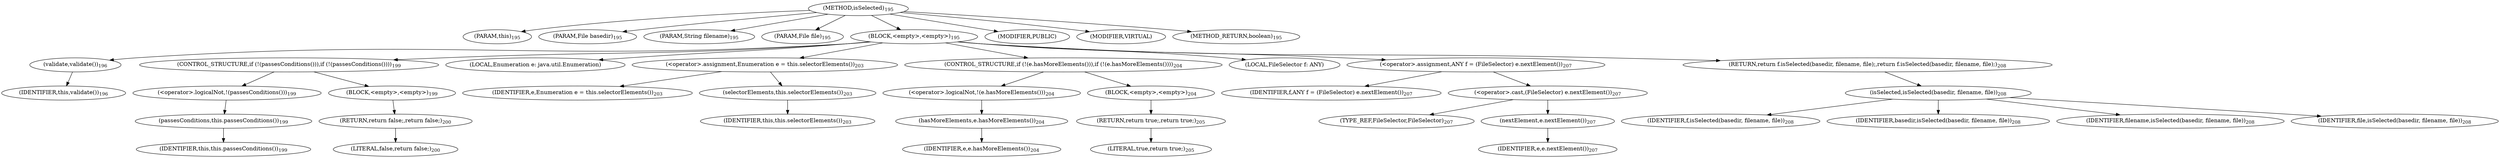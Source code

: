 digraph "isSelected" {  
"293" [label = <(METHOD,isSelected)<SUB>195</SUB>> ]
"36" [label = <(PARAM,this)<SUB>195</SUB>> ]
"294" [label = <(PARAM,File basedir)<SUB>195</SUB>> ]
"295" [label = <(PARAM,String filename)<SUB>195</SUB>> ]
"296" [label = <(PARAM,File file)<SUB>195</SUB>> ]
"297" [label = <(BLOCK,&lt;empty&gt;,&lt;empty&gt;)<SUB>195</SUB>> ]
"298" [label = <(validate,validate())<SUB>196</SUB>> ]
"35" [label = <(IDENTIFIER,this,validate())<SUB>196</SUB>> ]
"299" [label = <(CONTROL_STRUCTURE,if (!(passesConditions())),if (!(passesConditions())))<SUB>199</SUB>> ]
"300" [label = <(&lt;operator&gt;.logicalNot,!(passesConditions()))<SUB>199</SUB>> ]
"301" [label = <(passesConditions,this.passesConditions())<SUB>199</SUB>> ]
"37" [label = <(IDENTIFIER,this,this.passesConditions())<SUB>199</SUB>> ]
"302" [label = <(BLOCK,&lt;empty&gt;,&lt;empty&gt;)<SUB>199</SUB>> ]
"303" [label = <(RETURN,return false;,return false;)<SUB>200</SUB>> ]
"304" [label = <(LITERAL,false,return false;)<SUB>200</SUB>> ]
"305" [label = <(LOCAL,Enumeration e: java.util.Enumeration)> ]
"306" [label = <(&lt;operator&gt;.assignment,Enumeration e = this.selectorElements())<SUB>203</SUB>> ]
"307" [label = <(IDENTIFIER,e,Enumeration e = this.selectorElements())<SUB>203</SUB>> ]
"308" [label = <(selectorElements,this.selectorElements())<SUB>203</SUB>> ]
"38" [label = <(IDENTIFIER,this,this.selectorElements())<SUB>203</SUB>> ]
"309" [label = <(CONTROL_STRUCTURE,if (!(e.hasMoreElements())),if (!(e.hasMoreElements())))<SUB>204</SUB>> ]
"310" [label = <(&lt;operator&gt;.logicalNot,!(e.hasMoreElements()))<SUB>204</SUB>> ]
"311" [label = <(hasMoreElements,e.hasMoreElements())<SUB>204</SUB>> ]
"312" [label = <(IDENTIFIER,e,e.hasMoreElements())<SUB>204</SUB>> ]
"313" [label = <(BLOCK,&lt;empty&gt;,&lt;empty&gt;)<SUB>204</SUB>> ]
"314" [label = <(RETURN,return true;,return true;)<SUB>205</SUB>> ]
"315" [label = <(LITERAL,true,return true;)<SUB>205</SUB>> ]
"316" [label = <(LOCAL,FileSelector f: ANY)> ]
"317" [label = <(&lt;operator&gt;.assignment,ANY f = (FileSelector) e.nextElement())<SUB>207</SUB>> ]
"318" [label = <(IDENTIFIER,f,ANY f = (FileSelector) e.nextElement())<SUB>207</SUB>> ]
"319" [label = <(&lt;operator&gt;.cast,(FileSelector) e.nextElement())<SUB>207</SUB>> ]
"320" [label = <(TYPE_REF,FileSelector,FileSelector)<SUB>207</SUB>> ]
"321" [label = <(nextElement,e.nextElement())<SUB>207</SUB>> ]
"322" [label = <(IDENTIFIER,e,e.nextElement())<SUB>207</SUB>> ]
"323" [label = <(RETURN,return f.isSelected(basedir, filename, file);,return f.isSelected(basedir, filename, file);)<SUB>208</SUB>> ]
"324" [label = <(isSelected,isSelected(basedir, filename, file))<SUB>208</SUB>> ]
"325" [label = <(IDENTIFIER,f,isSelected(basedir, filename, file))<SUB>208</SUB>> ]
"326" [label = <(IDENTIFIER,basedir,isSelected(basedir, filename, file))<SUB>208</SUB>> ]
"327" [label = <(IDENTIFIER,filename,isSelected(basedir, filename, file))<SUB>208</SUB>> ]
"328" [label = <(IDENTIFIER,file,isSelected(basedir, filename, file))<SUB>208</SUB>> ]
"329" [label = <(MODIFIER,PUBLIC)> ]
"330" [label = <(MODIFIER,VIRTUAL)> ]
"331" [label = <(METHOD_RETURN,boolean)<SUB>195</SUB>> ]
  "293" -> "36" 
  "293" -> "294" 
  "293" -> "295" 
  "293" -> "296" 
  "293" -> "297" 
  "293" -> "329" 
  "293" -> "330" 
  "293" -> "331" 
  "297" -> "298" 
  "297" -> "299" 
  "297" -> "305" 
  "297" -> "306" 
  "297" -> "309" 
  "297" -> "316" 
  "297" -> "317" 
  "297" -> "323" 
  "298" -> "35" 
  "299" -> "300" 
  "299" -> "302" 
  "300" -> "301" 
  "301" -> "37" 
  "302" -> "303" 
  "303" -> "304" 
  "306" -> "307" 
  "306" -> "308" 
  "308" -> "38" 
  "309" -> "310" 
  "309" -> "313" 
  "310" -> "311" 
  "311" -> "312" 
  "313" -> "314" 
  "314" -> "315" 
  "317" -> "318" 
  "317" -> "319" 
  "319" -> "320" 
  "319" -> "321" 
  "321" -> "322" 
  "323" -> "324" 
  "324" -> "325" 
  "324" -> "326" 
  "324" -> "327" 
  "324" -> "328" 
}
